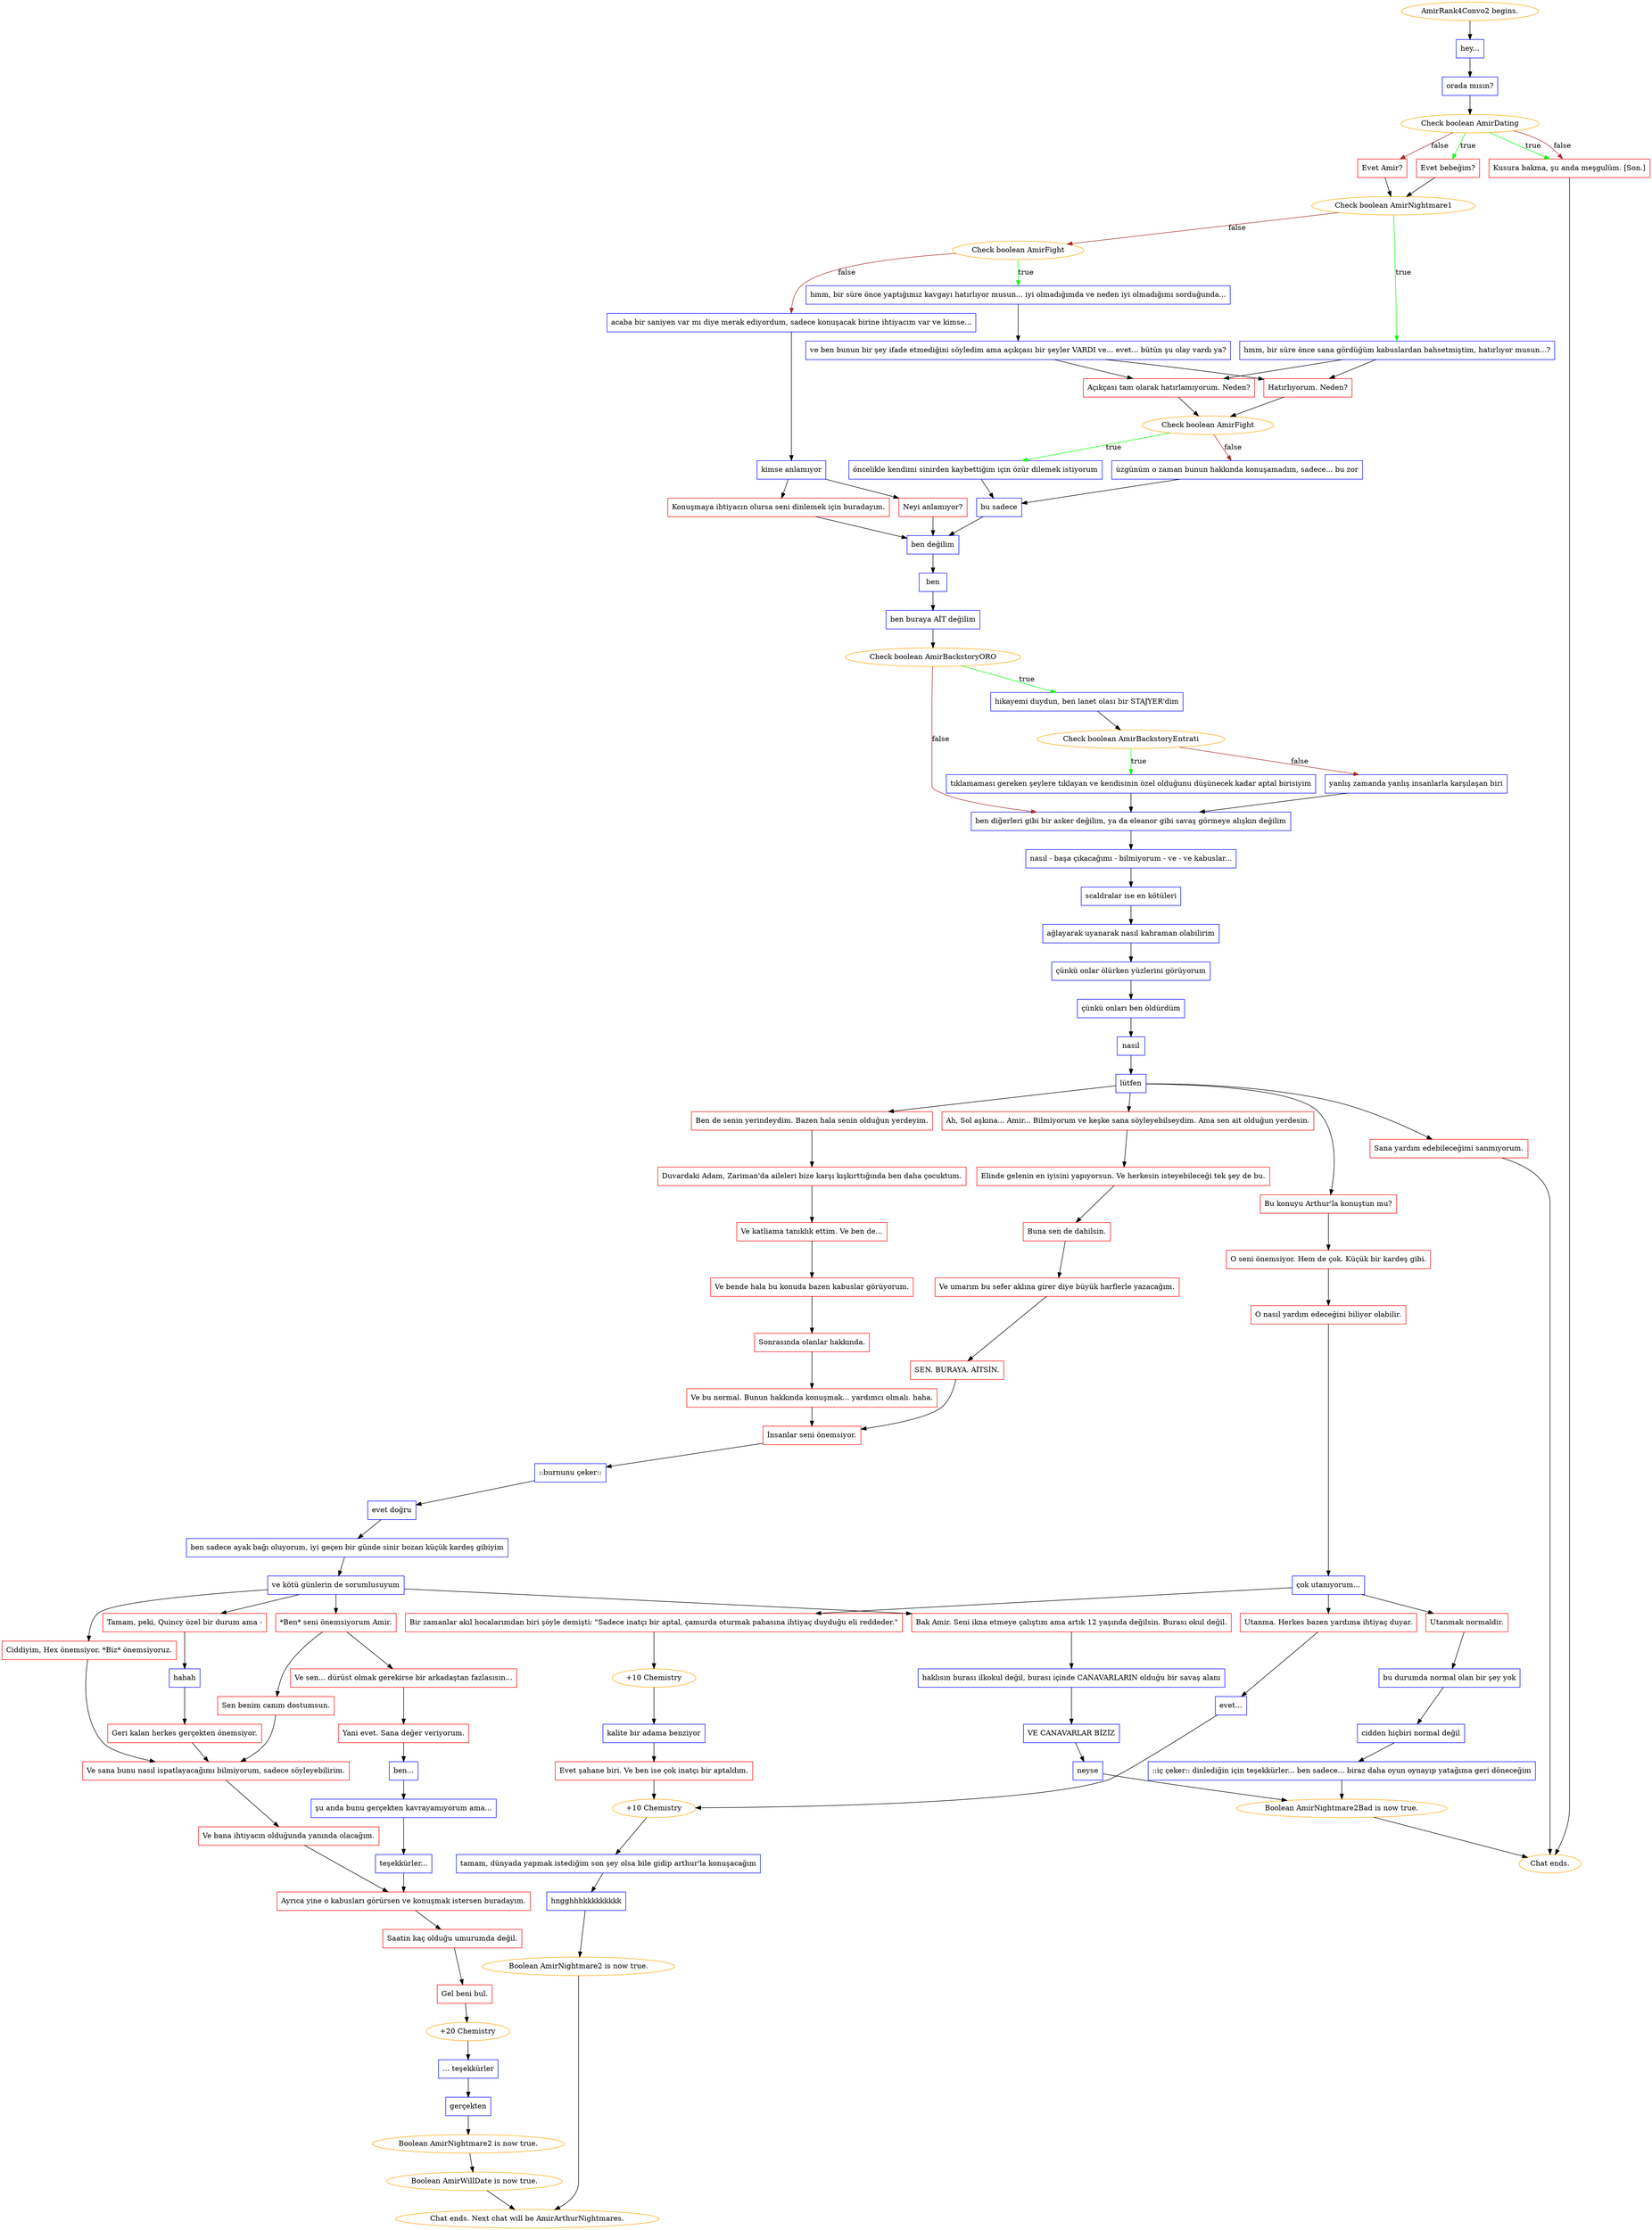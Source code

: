 digraph {
	"AmirRank4Convo2 begins." [color=orange];
		"AmirRank4Convo2 begins." -> j1047734076;
	j1047734076 [label="hey...",shape=box,color=blue];
		j1047734076 -> j2220148580;
	j2220148580 [label="orada mısın?",shape=box,color=blue];
		j2220148580 -> j4198328266;
	j4198328266 [label="Check boolean AmirDating",color=orange];
		j4198328266 -> j1929292219 [label=true,color=green];
		j4198328266 -> j1302706678 [label=true,color=green];
		j4198328266 -> j3133363565 [label=false,color=brown];
		j4198328266 -> j1302706678 [label=false,color=brown];
	j1929292219 [label="Evet bebeğim?",shape=box,color=red];
		j1929292219 -> j3148491801;
	j1302706678 [label="Kusura bakma, şu anda meşgulüm. [Son.]",shape=box,color=red];
		j1302706678 -> "Chat ends.";
	j3133363565 [label="Evet Amir?",shape=box,color=red];
		j3133363565 -> j3148491801;
	j3148491801 [label="Check boolean AmirNightmare1",color=orange];
		j3148491801 -> j2794501284 [label=true,color=green];
		j3148491801 -> j1636435483 [label=false,color=brown];
	"Chat ends." [color=orange];
	j2794501284 [label="hmm, bir süre önce sana gördüğüm kabuslardan bahsetmiştim, hatırlıyor musun...?",shape=box,color=blue];
		j2794501284 -> j281978005;
		j2794501284 -> j1086262563;
	j1636435483 [label="Check boolean AmirFight",color=orange];
		j1636435483 -> j207271852 [label=true,color=green];
		j1636435483 -> j2190697385 [label=false,color=brown];
	j281978005 [label="Açıkçası tam olarak hatırlamıyorum. Neden?",shape=box,color=red];
		j281978005 -> j2649027627;
	j1086262563 [label="Hatırlıyorum. Neden?",shape=box,color=red];
		j1086262563 -> j2649027627;
	j207271852 [label="hmm, bir süre önce yaptığımız kavgayı hatırlıyor musun... iyi olmadığımda ve neden iyi olmadığımı sorduğunda...",shape=box,color=blue];
		j207271852 -> j1803069429;
	j2190697385 [label="acaba bir saniyen var mı diye merak ediyordum, sadece konuşacak birine ihtiyacım var ve kimse...",shape=box,color=blue];
		j2190697385 -> j2668457276;
	j2649027627 [label="Check boolean AmirFight",color=orange];
		j2649027627 -> j4172199279 [label=true,color=green];
		j2649027627 -> j4253628081 [label=false,color=brown];
	j1803069429 [label="ve ben bunun bir şey ifade etmediğini söyledim ama açıkçası bir şeyler VARDI ve... evet... bütün şu olay vardı ya?",shape=box,color=blue];
		j1803069429 -> j281978005;
		j1803069429 -> j1086262563;
	j2668457276 [label="kimse anlamıyor",shape=box,color=blue];
		j2668457276 -> j2554133452;
		j2668457276 -> j1660406740;
	j4172199279 [label="öncelikle kendimi sinirden kaybettiğim için özür dilemek istiyorum",shape=box,color=blue];
		j4172199279 -> j1078271789;
	j4253628081 [label="üzgünüm o zaman bunun hakkında konuşamadım, sadece... bu zor",shape=box,color=blue];
		j4253628081 -> j1078271789;
	j2554133452 [label="Neyi anlamıyor?",shape=box,color=red];
		j2554133452 -> j2302341113;
	j1660406740 [label="Konuşmaya ihtiyacın olursa seni dinlemek için buradayım.",shape=box,color=red];
		j1660406740 -> j2302341113;
	j1078271789 [label="bu sadece",shape=box,color=blue];
		j1078271789 -> j2302341113;
	j2302341113 [label="ben değilim",shape=box,color=blue];
		j2302341113 -> j1748901289;
	j1748901289 [label="ben",shape=box,color=blue];
		j1748901289 -> j488908584;
	j488908584 [label="ben buraya AİT değilim",shape=box,color=blue];
		j488908584 -> j608868248;
	j608868248 [label="Check boolean AmirBackstoryORO",color=orange];
		j608868248 -> j423363062 [label=true,color=green];
		j608868248 -> j143429622 [label=false,color=brown];
	j423363062 [label="hikayemi duydun, ben lanet olası bir STAJYER'dim",shape=box,color=blue];
		j423363062 -> j3921040561;
	j143429622 [label="ben diğerleri gibi bir asker değilim, ya da eleanor gibi savaş görmeye alışkın değilim",shape=box,color=blue];
		j143429622 -> j4116368152;
	j3921040561 [label="Check boolean AmirBackstoryEntrati",color=orange];
		j3921040561 -> j2403441234 [label=true,color=green];
		j3921040561 -> j2317226877 [label=false,color=brown];
	j4116368152 [label="nasıl - başa çıkacağımı - bilmiyorum - ve - ve kabuslar...",shape=box,color=blue];
		j4116368152 -> j585180887;
	j2403441234 [label="tıklamaması gereken şeylere tıklayan ve kendisinin özel olduğunu düşünecek kadar aptal birisiyim",shape=box,color=blue];
		j2403441234 -> j143429622;
	j2317226877 [label="yanlış zamanda yanlış insanlarla karşılaşan biri",shape=box,color=blue];
		j2317226877 -> j143429622;
	j585180887 [label="scaldralar ise en kötüleri",shape=box,color=blue];
		j585180887 -> j3828165971;
	j3828165971 [label="ağlayarak uyanarak nasıl kahraman olabilirim",shape=box,color=blue];
		j3828165971 -> j2146154310;
	j2146154310 [label="çünkü onlar ölürken yüzlerini görüyorum",shape=box,color=blue];
		j2146154310 -> j1601009148;
	j1601009148 [label="çünkü onları ben öldürdüm",shape=box,color=blue];
		j1601009148 -> j1397382684;
	j1397382684 [label="nasıl",shape=box,color=blue];
		j1397382684 -> j3669955899;
	j3669955899 [label="lütfen",shape=box,color=blue];
		j3669955899 -> j3495462994;
		j3669955899 -> j1035598539;
		j3669955899 -> j2051689309;
		j3669955899 -> j2284199138;
	j3495462994 [label="Ah, Sol aşkına... Amir... Bilmiyorum ve keşke sana söyleyebilseydim. Ama sen ait olduğun yerdesin.",shape=box,color=red];
		j3495462994 -> j2553899566;
	j1035598539 [label="Ben de senin yerindeydim. Bazen hala senin olduğun yerdeyim.",shape=box,color=red];
		j1035598539 -> j1566083461;
	j2051689309 [label="Bu konuyu Arthur'la konuştun mu?",shape=box,color=red];
		j2051689309 -> j3666140882;
	j2284199138 [label="Sana yardım edebileceğimi sanmıyorum.",shape=box,color=red];
		j2284199138 -> "Chat ends.";
	j2553899566 [label="Elinde gelenin en iyisini yapıyorsun. Ve herkesin isteyebileceği tek şey de bu.",shape=box,color=red];
		j2553899566 -> j3405142317;
	j1566083461 [label="Duvardaki Adam, Zariman'da aileleri bize karşı kışkırttığında ben daha çocuktum.",shape=box,color=red];
		j1566083461 -> j3241657230;
	j3666140882 [label="O seni önemsiyor. Hem de çok. Küçük bir kardeş gibi.",shape=box,color=red];
		j3666140882 -> j2046629605;
	j3405142317 [label="Buna sen de dahilsin.",shape=box,color=red];
		j3405142317 -> j407659918;
	j3241657230 [label="Ve katliama tanıklık ettim. Ve ben de...",shape=box,color=red];
		j3241657230 -> j4134147355;
	j2046629605 [label="O nasıl yardım edeceğini biliyor olabilir.",shape=box,color=red];
		j2046629605 -> j4028806875;
	j407659918 [label="Ve umarım bu sefer aklına girer diye büyük harflerle yazacağım.",shape=box,color=red];
		j407659918 -> j2225505931;
	j4134147355 [label="Ve bende hala bu konuda bazen kabuslar görüyorum.",shape=box,color=red];
		j4134147355 -> j4255637698;
	j4028806875 [label="çok utanıyorum...",shape=box,color=blue];
		j4028806875 -> j2031077786;
		j4028806875 -> j3368848924;
		j4028806875 -> j168714942;
	j2225505931 [label="SEN. BURAYA. AİTSİN.",shape=box,color=red];
		j2225505931 -> j2994233794;
	j4255637698 [label="Sonrasında olanlar hakkında.",shape=box,color=red];
		j4255637698 -> j3486644058;
	j2031077786 [label="Utanma. Herkes bazen yardıma ihtiyaç duyar.",shape=box,color=red];
		j2031077786 -> j1774787667;
	j3368848924 [label="Bir zamanlar akıl hocalarımdan biri şöyle demişti: \"Sadece inatçı bir aptal, çamurda oturmak pahasına ihtiyaç duyduğu eli reddeder.\"",shape=box,color=red];
		j3368848924 -> j467317596;
	j168714942 [label="Utanmak normaldir.",shape=box,color=red];
		j168714942 -> j618057417;
	j2994233794 [label="İnsanlar seni önemsiyor.",shape=box,color=red];
		j2994233794 -> j2519395193;
	j3486644058 [label="Ve bu normal. Bunun hakkında konuşmak... yardımcı olmalı. haha.",shape=box,color=red];
		j3486644058 -> j2994233794;
	j1774787667 [label="evet...",shape=box,color=blue];
		j1774787667 -> j162743441;
	j467317596 [label="+10 Chemistry",color=orange];
		j467317596 -> j983046235;
	j618057417 [label="bu durumda normal olan bir şey yok",shape=box,color=blue];
		j618057417 -> j1882536060;
	j2519395193 [label="::burnunu çeker::",shape=box,color=blue];
		j2519395193 -> j3879505845;
	j162743441 [label="+10 Chemistry",color=orange];
		j162743441 -> j1149491465;
	j983046235 [label="kalite bir adama benziyor",shape=box,color=blue];
		j983046235 -> j1485011475;
	j1882536060 [label="cidden hiçbiri normal değil",shape=box,color=blue];
		j1882536060 -> j1950318117;
	j3879505845 [label="evet doğru",shape=box,color=blue];
		j3879505845 -> j960769911;
	j1149491465 [label="tamam, dünyada yapmak istediğim son şey olsa bile gidip arthur'la konuşacağım",shape=box,color=blue];
		j1149491465 -> j3309385748;
	j1485011475 [label="Evet şahane biri. Ve ben ise çok inatçı bir aptaldım.",shape=box,color=red];
		j1485011475 -> j162743441;
	j1950318117 [label="::iç çeker:: dinlediğin için teşekkürler... ben sadece... biraz daha oyun oynayıp yatağıma geri döneceğim",shape=box,color=blue];
		j1950318117 -> j1562549570;
	j960769911 [label="ben sadece ayak bağı oluyorum, iyi geçen bir günde sinir bozan küçük kardeş gibiyim",shape=box,color=blue];
		j960769911 -> j1118986700;
	j3309385748 [label="hngghhhkkkkkkkkk",shape=box,color=blue];
		j3309385748 -> j1383105354;
	j1562549570 [label="Boolean AmirNightmare2Bad is now true.",color=orange];
		j1562549570 -> "Chat ends.";
	j1118986700 [label="ve kötü günlerin de sorumlusuyum",shape=box,color=blue];
		j1118986700 -> j1291366552;
		j1118986700 -> j1830290059;
		j1118986700 -> j434318813;
		j1118986700 -> j2806176888;
	j1383105354 [label="Boolean AmirNightmare2 is now true.",color=orange];
		j1383105354 -> "Chat ends. Next chat will be AmirArthurNightmares.";
	j1291366552 [label="*Ben* seni önemsiyorum Amir.",shape=box,color=red];
		j1291366552 -> j2900904913;
		j1291366552 -> j3973468928;
	j1830290059 [label="Ciddiyim, Hex önemsiyor. *Biz* önemsiyoruz.",shape=box,color=red];
		j1830290059 -> j3885270119;
	j434318813 [label="Tamam, peki, Quincy özel bir durum ama -",shape=box,color=red];
		j434318813 -> j3510911954;
	j2806176888 [label="Bak Amir. Seni ikna etmeye çalıştım ama artık 12 yaşında değilsin. Burası okul değil.",shape=box,color=red];
		j2806176888 -> j2050657172;
	"Chat ends. Next chat will be AmirArthurNightmares." [color=orange];
	j2900904913 [label="Ve sen... dürüst olmak gerekirse bir arkadaştan fazlasısın...",shape=box,color=red];
		j2900904913 -> j4168891394;
	j3973468928 [label="Sen benim canım dostumsun.",shape=box,color=red];
		j3973468928 -> j3885270119;
	j3885270119 [label="Ve sana bunu nasıl ispatlayacağımı bilmiyorum, sadece söyleyebilirim.",shape=box,color=red];
		j3885270119 -> j1619966827;
	j3510911954 [label="hahah",shape=box,color=blue];
		j3510911954 -> j1132066377;
	j2050657172 [label="haklısın burası ilkokul değil, burası içinde CANAVARLARIN olduğu bir savaş alanı",shape=box,color=blue];
		j2050657172 -> j1050688879;
	j4168891394 [label="Yani evet. Sana değer veriyorum.",shape=box,color=red];
		j4168891394 -> j1500932348;
	j1619966827 [label="Ve bana ihtiyacın olduğunda yanında olacağım.",shape=box,color=red];
		j1619966827 -> j4274623590;
	j1132066377 [label="Geri kalan herkes gerçekten önemsiyor.",shape=box,color=red];
		j1132066377 -> j3885270119;
	j1050688879 [label="VE CANAVARLAR BİZİZ",shape=box,color=blue];
		j1050688879 -> j21099958;
	j1500932348 [label="ben...",shape=box,color=blue];
		j1500932348 -> j2370683830;
	j4274623590 [label="Ayrıca yine o kabusları görürsen ve konuşmak istersen buradayım.",shape=box,color=red];
		j4274623590 -> j3332066604;
	j21099958 [label="neyse",shape=box,color=blue];
		j21099958 -> j1562549570;
	j2370683830 [label="şu anda bunu gerçekten kavrayamıyorum ama...",shape=box,color=blue];
		j2370683830 -> j1559384506;
	j3332066604 [label="Saatin kaç olduğu umurumda değil.",shape=box,color=red];
		j3332066604 -> j199957367;
	j1559384506 [label="teşekkürler...",shape=box,color=blue];
		j1559384506 -> j4274623590;
	j199957367 [label="Gel beni bul.",shape=box,color=red];
		j199957367 -> j4263994050;
	j4263994050 [label="+20 Chemistry",color=orange];
		j4263994050 -> j1737089331;
	j1737089331 [label="... teşekkürler",shape=box,color=blue];
		j1737089331 -> j1352693877;
	j1352693877 [label="gerçekten",shape=box,color=blue];
		j1352693877 -> j3177060518;
	j3177060518 [label="Boolean AmirNightmare2 is now true.",color=orange];
		j3177060518 -> j3288321523;
	j3288321523 [label="Boolean AmirWillDate is now true.",color=orange];
		j3288321523 -> "Chat ends. Next chat will be AmirArthurNightmares.";
}